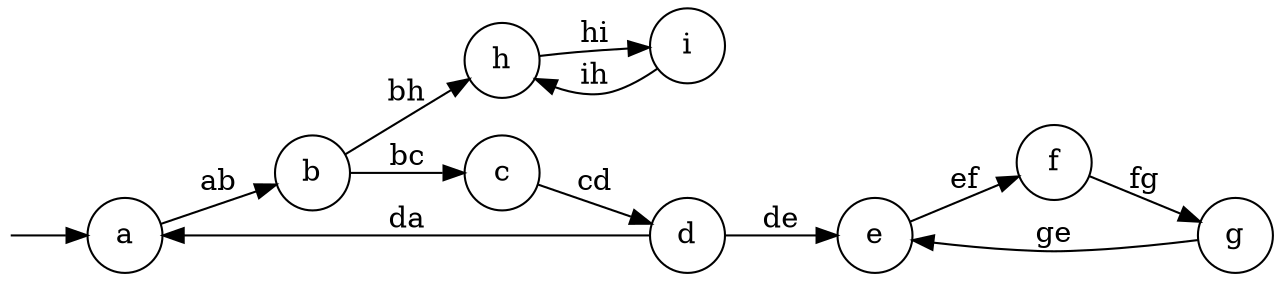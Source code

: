 digraph Model {
    rankdir=LR;
    reset [shape="none",label="",width=0,height=0];
    node [shape="circle"];
    reset->a;
    a -> b [label="ab"];
    b -> c [label="bc"];
    b -> h [label="bh"];
    c -> d [label="cd"];
    d -> a [label="da"];
    d -> e [label="de"];
    e -> f [label="ef"];
    f -> g [label="fg"];
    g -> e [label="ge"];
    h -> i [label="hi"];
    i -> h [label="ih"];
}
